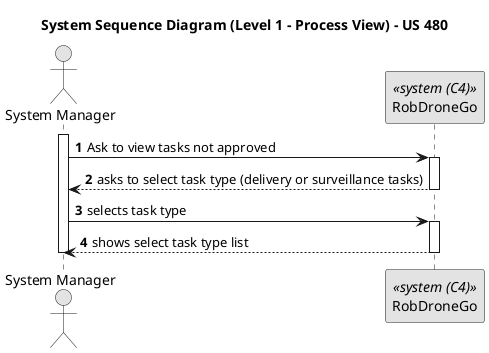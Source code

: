 @startuml
skinparam monochrome true
skinparam packageStyle rectangle
skinparam shadowing false

title System Sequence Diagram (Level 1 - Process View) - US 480
autonumber

Actor "System Manager" as SystemManager
participant "RobDroneGo" as Sistema <<system (C4)>>

activate SystemManager
    SystemManager -> Sistema : Ask to view tasks not approved
    activate Sistema

    Sistema --> SystemManager : asks to select task type (delivery or surveillance tasks)
    deactivate Sistema

    SystemManager -> Sistema : selects task type
    activate Sistema

    Sistema --> SystemManager : shows select task type list
    deactivate Sistema

deactivate SystemManager

@enduml
